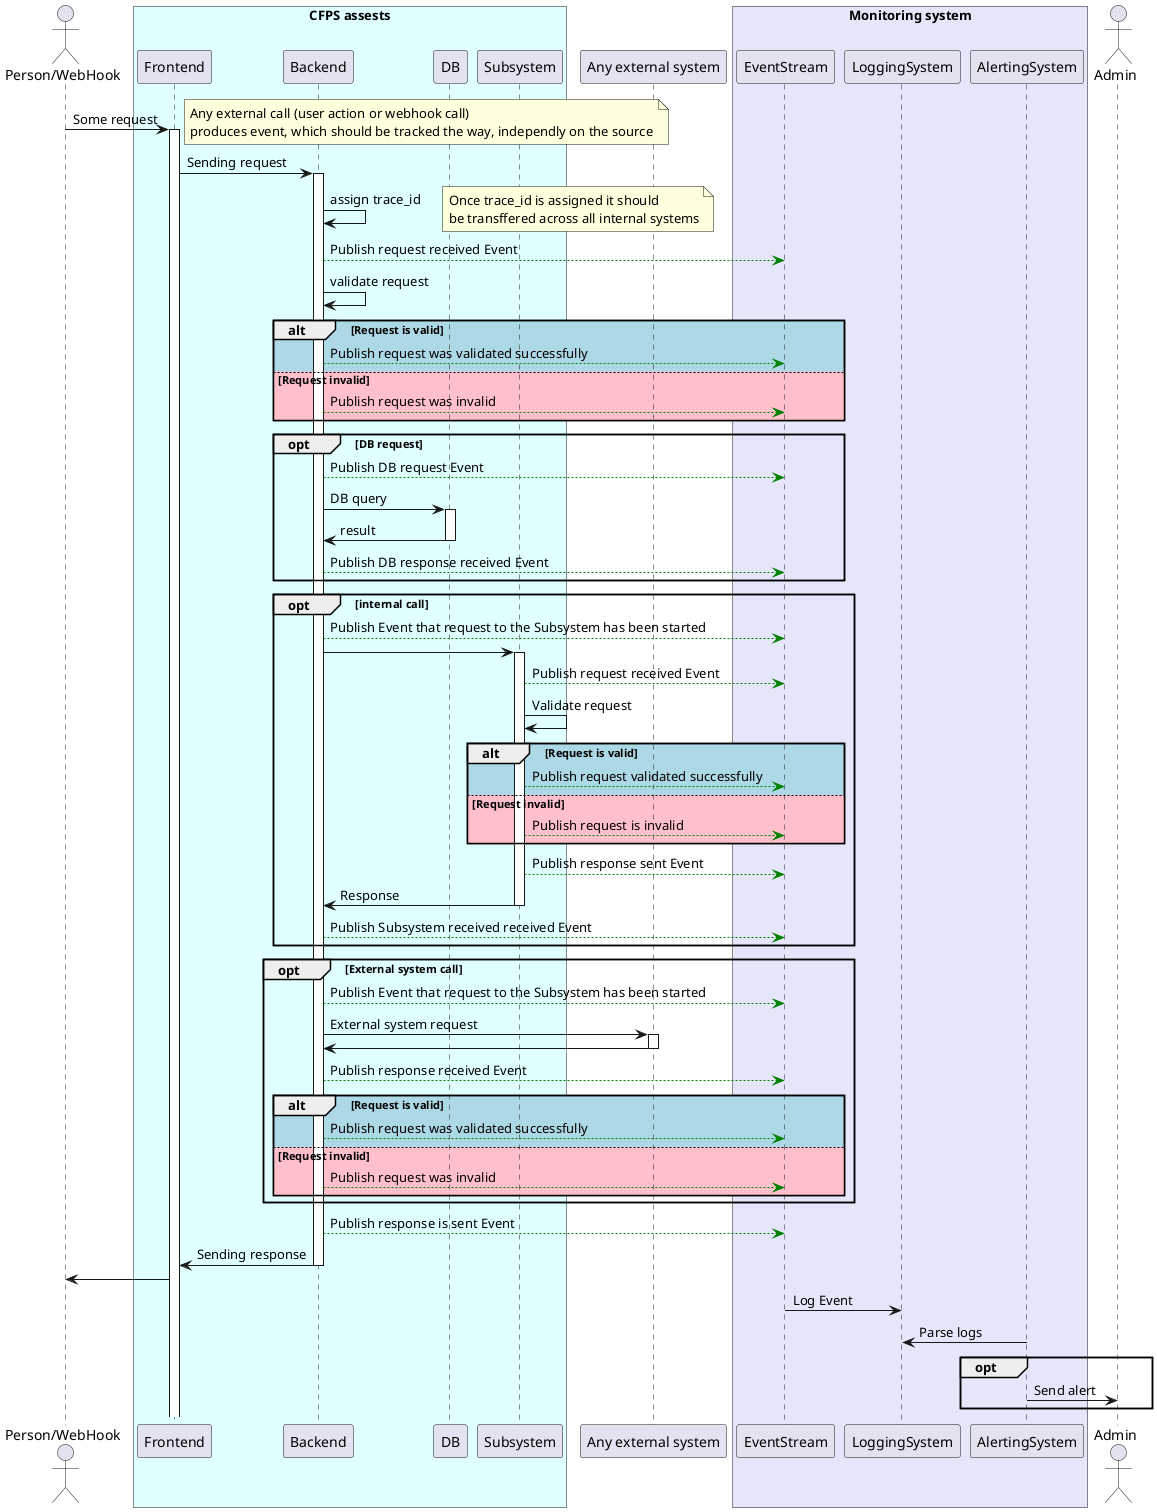 @startuml
actor "Person/WebHook" as person

box "CFPS assests" #LightCyan
participant Frontend
participant Backend
participant DB
participant Subsystem
end box

participant "Any external system" as external

box "Monitoring system" #Lavender
participant EventStream
participant LoggingSystem
participant AlertingSystem
end box
actor Admin

person -> Frontend++: Some request
note right
Any external call (user action or webhook call) 
produces event, which should be tracked the way, independly on the source
end note
Frontend -> Backend++: Sending request 

Backend -> Backend: assign trace_id
note right
Once trace_id is assigned it should 
be transffered across all internal systems
end note
Backend -[#Green]-> EventStream: Publish request received Event

Backend -> Backend: validate request

 alt #LightBlue Request is valid
  Backend -[#Green]-> EventStream: Publish request was validated successfully
 else #Pink Request invalid
  Backend -[#Green]-> EventStream: Publish request was invalid
 end


opt DB request
Backend -[#Green]-> EventStream: Publish DB request Event
Backend -> DB++: DB query
Backend <- DB--: result
Backend -[#Green]-> EventStream: Publish DB response received Event
end

opt internal call 
 Backend -[#Green]-> EventStream: Publish Event that request to the Subsystem has been started
 Backend -> Subsystem++
 Subsystem -[#Green]-> EventStream: Publish request received Event
 Subsystem -> Subsystem: Validate request
 alt #LightBlue Request is valid
  Subsystem -[#Green]-> EventStream: Publish request validated successfully
 else #Pink Request invalid
  Subsystem -[#Green]-> EventStream: Publish request is invalid
 end
 Subsystem -[#Green]-> EventStream: Publish response sent Event
 Backend <- Subsystem--: Response
 Backend -[#Green]-> EventStream: Publish Subsystem received received Event
end

opt External system call 
 Backend -[#Green]-> EventStream: Publish Event that request to the Subsystem has been started
 Backend -> external++: External system request
 Backend <- external--:
 Backend -[#Green]-> EventStream: Publish response received Event
 alt #LightBlue Request is valid
  Backend -[#Green]-> EventStream: Publish request was validated successfully
 else #Pink Request invalid
  Backend -[#Green]-> EventStream: Publish request was invalid
 end
end


Backend -[#Green]-> EventStream: Publish response is sent Event
Frontend <- Backend--: Sending response
Frontend -> person:

EventStream -> LoggingSystem: Log Event
LoggingSystem <- AlertingSystem: Parse logs
opt
 AlertingSystem -> Admin: Send alert
end

@enduml